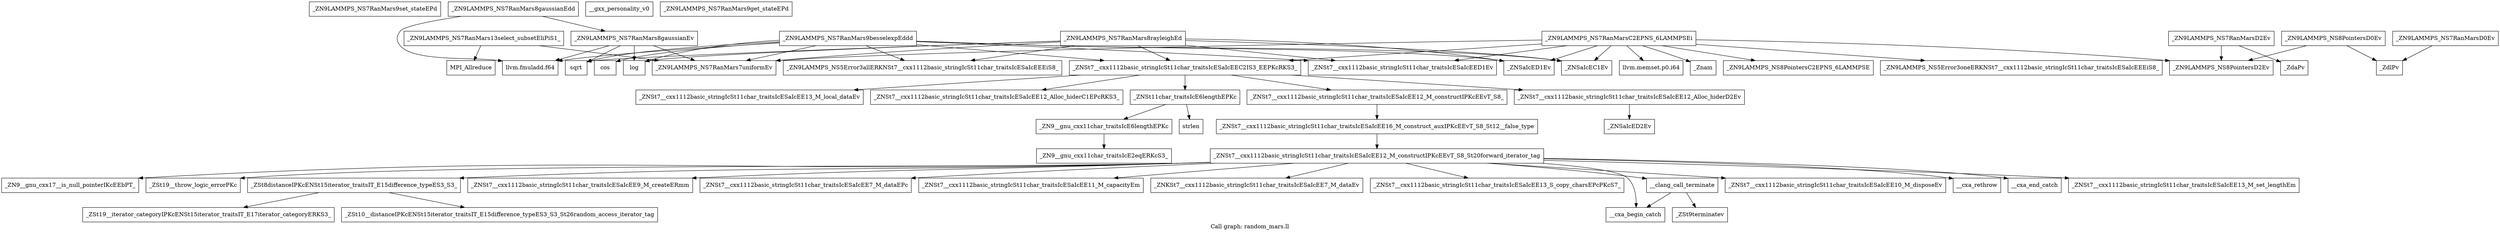 digraph "Call graph: random_mars.ll" {
	label="Call graph: random_mars.ll";

	Node0x558fc39bc070 [shape=record,label="{_ZN9LAMMPS_NS7RanMars9set_stateEPd}"];
	Node0x558fc39cbdb0 [shape=record,label="{_ZN9LAMMPS_NS7RanMarsC2EPNS_6LAMMPSEi}"];
	Node0x558fc39cbdb0 -> Node0x558fc39a3060;
	Node0x558fc39cbdb0 -> Node0x558fc39dbe30;
	Node0x558fc39cbdb0 -> Node0x558fc39d8ba0;
	Node0x558fc39cbdb0 -> Node0x558fc3992720;
	Node0x558fc39cbdb0 -> Node0x558fc39eed10;
	Node0x558fc39cbdb0 -> Node0x558fc39d55c0;
	Node0x558fc39cbdb0 -> Node0x558fc39d1b70;
	Node0x558fc39cbdb0 -> Node0x558fc39d79b0;
	Node0x558fc39cbdb0 -> Node0x558fc39dbdb0;
	Node0x558fc39cbdb0 -> Node0x558fc39a3170;
	Node0x558fc39a3060 [shape=record,label="{_ZN9LAMMPS_NS8PointersC2EPNS_6LAMMPSE}"];
	Node0x558fc39d55c0 [shape=record,label="{_ZN9LAMMPS_NS5Error3oneERKNSt7__cxx1112basic_stringIcSt11char_traitsIcESaIcEEEiS8_}"];
	Node0x558fc39dbe30 [shape=record,label="{_ZNSaIcEC1Ev}"];
	Node0x558fc39d8ba0 [shape=record,label="{_ZNSt7__cxx1112basic_stringIcSt11char_traitsIcESaIcEEC2IS3_EEPKcRKS3_}"];
	Node0x558fc39d8ba0 -> Node0x558fc3992580;
	Node0x558fc39d8ba0 -> Node0x558fc3991d40;
	Node0x558fc39d8ba0 -> Node0x558fc3992ae0;
	Node0x558fc39d8ba0 -> Node0x558fc39b69e0;
	Node0x558fc39d8ba0 -> Node0x558fc3995510;
	Node0x558fc39f7780 [shape=record,label="{__gxx_personality_v0}"];
	Node0x558fc39d1b70 [shape=record,label="{_ZNSt7__cxx1112basic_stringIcSt11char_traitsIcESaIcEED1Ev}"];
	Node0x558fc39d79b0 [shape=record,label="{_ZNSaIcED1Ev}"];
	Node0x558fc39b69e0 [shape=record,label="{_ZNSt7__cxx1112basic_stringIcSt11char_traitsIcESaIcEE12_M_constructIPKcEEvT_S8_}"];
	Node0x558fc39b69e0 -> Node0x558fc39c3e80;
	Node0x558fc39a3170 [shape=record,label="{_Znam}"];
	Node0x558fc39dbdb0 [shape=record,label="{llvm.memset.p0.i64}"];
	Node0x558fc39eed10 [shape=record,label="{_ZN9LAMMPS_NS7RanMars7uniformEv}"];
	Node0x558fc3997200 [shape=record,label="{_ZN9LAMMPS_NS7RanMarsD2Ev}"];
	Node0x558fc3997200 -> Node0x558fc3998e40;
	Node0x558fc3997200 -> Node0x558fc3992720;
	Node0x558fc3998e40 [shape=record,label="{_ZdaPv}"];
	Node0x558fc399bc10 [shape=record,label="{_ZN9LAMMPS_NS7RanMarsD0Ev}"];
	Node0x558fc399bc10 -> Node0x558fc399cf30;
	Node0x558fc399cf30 [shape=record,label="{_ZdlPv}"];
	Node0x558fc39a1390 [shape=record,label="{_ZN9LAMMPS_NS7RanMars8gaussianEv}"];
	Node0x558fc39a1390 -> Node0x558fc39eed10;
	Node0x558fc39a1390 -> Node0x558fc39a9ea0;
	Node0x558fc39a1390 -> Node0x558fc39acb10;
	Node0x558fc39a1390 -> Node0x558fc39aab80;
	Node0x558fc39a9ea0 [shape=record,label="{llvm.fmuladd.f64}"];
	Node0x558fc39acb10 [shape=record,label="{sqrt}"];
	Node0x558fc39aab80 [shape=record,label="{log}"];
	Node0x558fc399bb20 [shape=record,label="{_ZN9LAMMPS_NS7RanMars8gaussianEdd}"];
	Node0x558fc399bb20 -> Node0x558fc39a1390;
	Node0x558fc399bb20 -> Node0x558fc39a9ea0;
	Node0x558fc39b6640 [shape=record,label="{_ZN9LAMMPS_NS7RanMars8rayleighEd}"];
	Node0x558fc39b6640 -> Node0x558fc39dbe30;
	Node0x558fc39b6640 -> Node0x558fc39d8ba0;
	Node0x558fc39b6640 -> Node0x558fc39acb10;
	Node0x558fc39b6640 -> Node0x558fc39aab80;
	Node0x558fc39b6640 -> Node0x558fc39b49d0;
	Node0x558fc39b6640 -> Node0x558fc39d1b70;
	Node0x558fc39b6640 -> Node0x558fc39d79b0;
	Node0x558fc39b6640 -> Node0x558fc39eed10;
	Node0x558fc39b49d0 [shape=record,label="{_ZN9LAMMPS_NS5Error3allERKNSt7__cxx1112basic_stringIcSt11char_traitsIcESaIcEEEiS8_}"];
	Node0x558fc39b6420 [shape=record,label="{_ZN9LAMMPS_NS7RanMars9besselexpEddd}"];
	Node0x558fc39b6420 -> Node0x558fc39dbe30;
	Node0x558fc39b6420 -> Node0x558fc39d8ba0;
	Node0x558fc39b6420 -> Node0x558fc39acb10;
	Node0x558fc39b6420 -> Node0x558fc39a9ea0;
	Node0x558fc39b6420 -> Node0x558fc39b49d0;
	Node0x558fc39b6420 -> Node0x558fc39d1b70;
	Node0x558fc39b6420 -> Node0x558fc39d79b0;
	Node0x558fc39b6420 -> Node0x558fc39b7420;
	Node0x558fc39b6420 -> Node0x558fc39aab80;
	Node0x558fc39b6420 -> Node0x558fc39eed10;
	Node0x558fc39c3c80 [shape=record,label="{_ZN9__gnu_cxx17__is_null_pointerIKcEEbPT_}"];
	Node0x558fc39c5000 [shape=record,label="{_ZSt19__throw_logic_errorPKc}"];
	Node0x558fc39c5b00 [shape=record,label="{_ZSt8distanceIPKcENSt15iterator_traitsIT_E15difference_typeES3_S3_}"];
	Node0x558fc39c5b00 -> Node0x558fc39c23b0;
	Node0x558fc39c5b00 -> Node0x558fc39c07f0;
	Node0x558fc39b7420 [shape=record,label="{cos}"];
	Node0x558fc39b8940 [shape=record,label="{_ZN9LAMMPS_NS7RanMars13select_subsetEliPiS1_}"];
	Node0x558fc39b8940 -> Node0x558fc39b99b0;
	Node0x558fc39b8940 -> Node0x558fc39eed10;
	Node0x558fc39b99b0 [shape=record,label="{MPI_Allreduce}"];
	Node0x558fc39baff0 [shape=record,label="{_ZN9LAMMPS_NS7RanMars9get_stateEPd}"];
	Node0x558fc3992720 [shape=record,label="{_ZN9LAMMPS_NS8PointersD2Ev}"];
	Node0x558fc39bce80 [shape=record,label="{_ZN9LAMMPS_NS8PointersD0Ev}"];
	Node0x558fc39bce80 -> Node0x558fc3992720;
	Node0x558fc39bce80 -> Node0x558fc399cf30;
	Node0x558fc3992580 [shape=record,label="{_ZNSt7__cxx1112basic_stringIcSt11char_traitsIcESaIcEE13_M_local_dataEv}"];
	Node0x558fc3991d40 [shape=record,label="{_ZNSt7__cxx1112basic_stringIcSt11char_traitsIcESaIcEE12_Alloc_hiderC1EPcRKS3_}"];
	Node0x558fc3992ae0 [shape=record,label="{_ZNSt11char_traitsIcE6lengthEPKc}"];
	Node0x558fc3992ae0 -> Node0x558fc39bf3e0;
	Node0x558fc3992ae0 -> Node0x558fc39c0920;
	Node0x558fc3995510 [shape=record,label="{_ZNSt7__cxx1112basic_stringIcSt11char_traitsIcESaIcEE12_Alloc_hiderD2Ev}"];
	Node0x558fc3995510 -> Node0x558fc39c1550;
	Node0x558fc39c3e80 [shape=record,label="{_ZNSt7__cxx1112basic_stringIcSt11char_traitsIcESaIcEE16_M_construct_auxIPKcEEvT_S8_St12__false_type}"];
	Node0x558fc39c3e80 -> Node0x558fc39c29a0;
	Node0x558fc39c29a0 [shape=record,label="{_ZNSt7__cxx1112basic_stringIcSt11char_traitsIcESaIcEE12_M_constructIPKcEEvT_S8_St20forward_iterator_tag}"];
	Node0x558fc39c29a0 -> Node0x558fc39c3c80;
	Node0x558fc39c29a0 -> Node0x558fc39c5000;
	Node0x558fc39c29a0 -> Node0x558fc39c5b00;
	Node0x558fc39c29a0 -> Node0x558fc39c6390;
	Node0x558fc39c29a0 -> Node0x558fc39c6880;
	Node0x558fc39c29a0 -> Node0x558fc39c6ca0;
	Node0x558fc39c29a0 -> Node0x558fc39c9b00;
	Node0x558fc39c29a0 -> Node0x558fc39d1cf0;
	Node0x558fc39c29a0 -> Node0x558fc39e1070;
	Node0x558fc39c29a0 -> Node0x558fc39dddd0;
	Node0x558fc39c29a0 -> Node0x558fc39dde70;
	Node0x558fc39c29a0 -> Node0x558fc39dfbd0;
	Node0x558fc39c29a0 -> Node0x558fc39dfe90;
	Node0x558fc39c29a0 -> Node0x558fc39e1270;
	Node0x558fc39c6880 [shape=record,label="{_ZNSt7__cxx1112basic_stringIcSt11char_traitsIcESaIcEE7_M_dataEPc}"];
	Node0x558fc39c6390 [shape=record,label="{_ZNSt7__cxx1112basic_stringIcSt11char_traitsIcESaIcEE9_M_createERmm}"];
	Node0x558fc39c6ca0 [shape=record,label="{_ZNSt7__cxx1112basic_stringIcSt11char_traitsIcESaIcEE11_M_capacityEm}"];
	Node0x558fc39d1cf0 [shape=record,label="{_ZNSt7__cxx1112basic_stringIcSt11char_traitsIcESaIcEE13_S_copy_charsEPcPKcS7_}"];
	Node0x558fc39c9b00 [shape=record,label="{_ZNKSt7__cxx1112basic_stringIcSt11char_traitsIcESaIcEE7_M_dataEv}"];
	Node0x558fc39e1070 [shape=record,label="{__cxa_begin_catch}"];
	Node0x558fc39dddd0 [shape=record,label="{_ZNSt7__cxx1112basic_stringIcSt11char_traitsIcESaIcEE10_M_disposeEv}"];
	Node0x558fc39dde70 [shape=record,label="{__cxa_rethrow}"];
	Node0x558fc39dfbd0 [shape=record,label="{__cxa_end_catch}"];
	Node0x558fc39e1270 [shape=record,label="{__clang_call_terminate}"];
	Node0x558fc39e1270 -> Node0x558fc39e1070;
	Node0x558fc39e1270 -> Node0x558fc39c2cb0;
	Node0x558fc39c2cb0 [shape=record,label="{_ZSt9terminatev}"];
	Node0x558fc39dfe90 [shape=record,label="{_ZNSt7__cxx1112basic_stringIcSt11char_traitsIcESaIcEE13_M_set_lengthEm}"];
	Node0x558fc39c07f0 [shape=record,label="{_ZSt10__distanceIPKcENSt15iterator_traitsIT_E15difference_typeES3_S3_St26random_access_iterator_tag}"];
	Node0x558fc39c23b0 [shape=record,label="{_ZSt19__iterator_categoryIPKcENSt15iterator_traitsIT_E17iterator_categoryERKS3_}"];
	Node0x558fc39bf3e0 [shape=record,label="{_ZN9__gnu_cxx11char_traitsIcE6lengthEPKc}"];
	Node0x558fc39bf3e0 -> Node0x558fc39b95b0;
	Node0x558fc39c0920 [shape=record,label="{strlen}"];
	Node0x558fc39b95b0 [shape=record,label="{_ZN9__gnu_cxx11char_traitsIcE2eqERKcS3_}"];
	Node0x558fc39c1550 [shape=record,label="{_ZNSaIcED2Ev}"];
}
